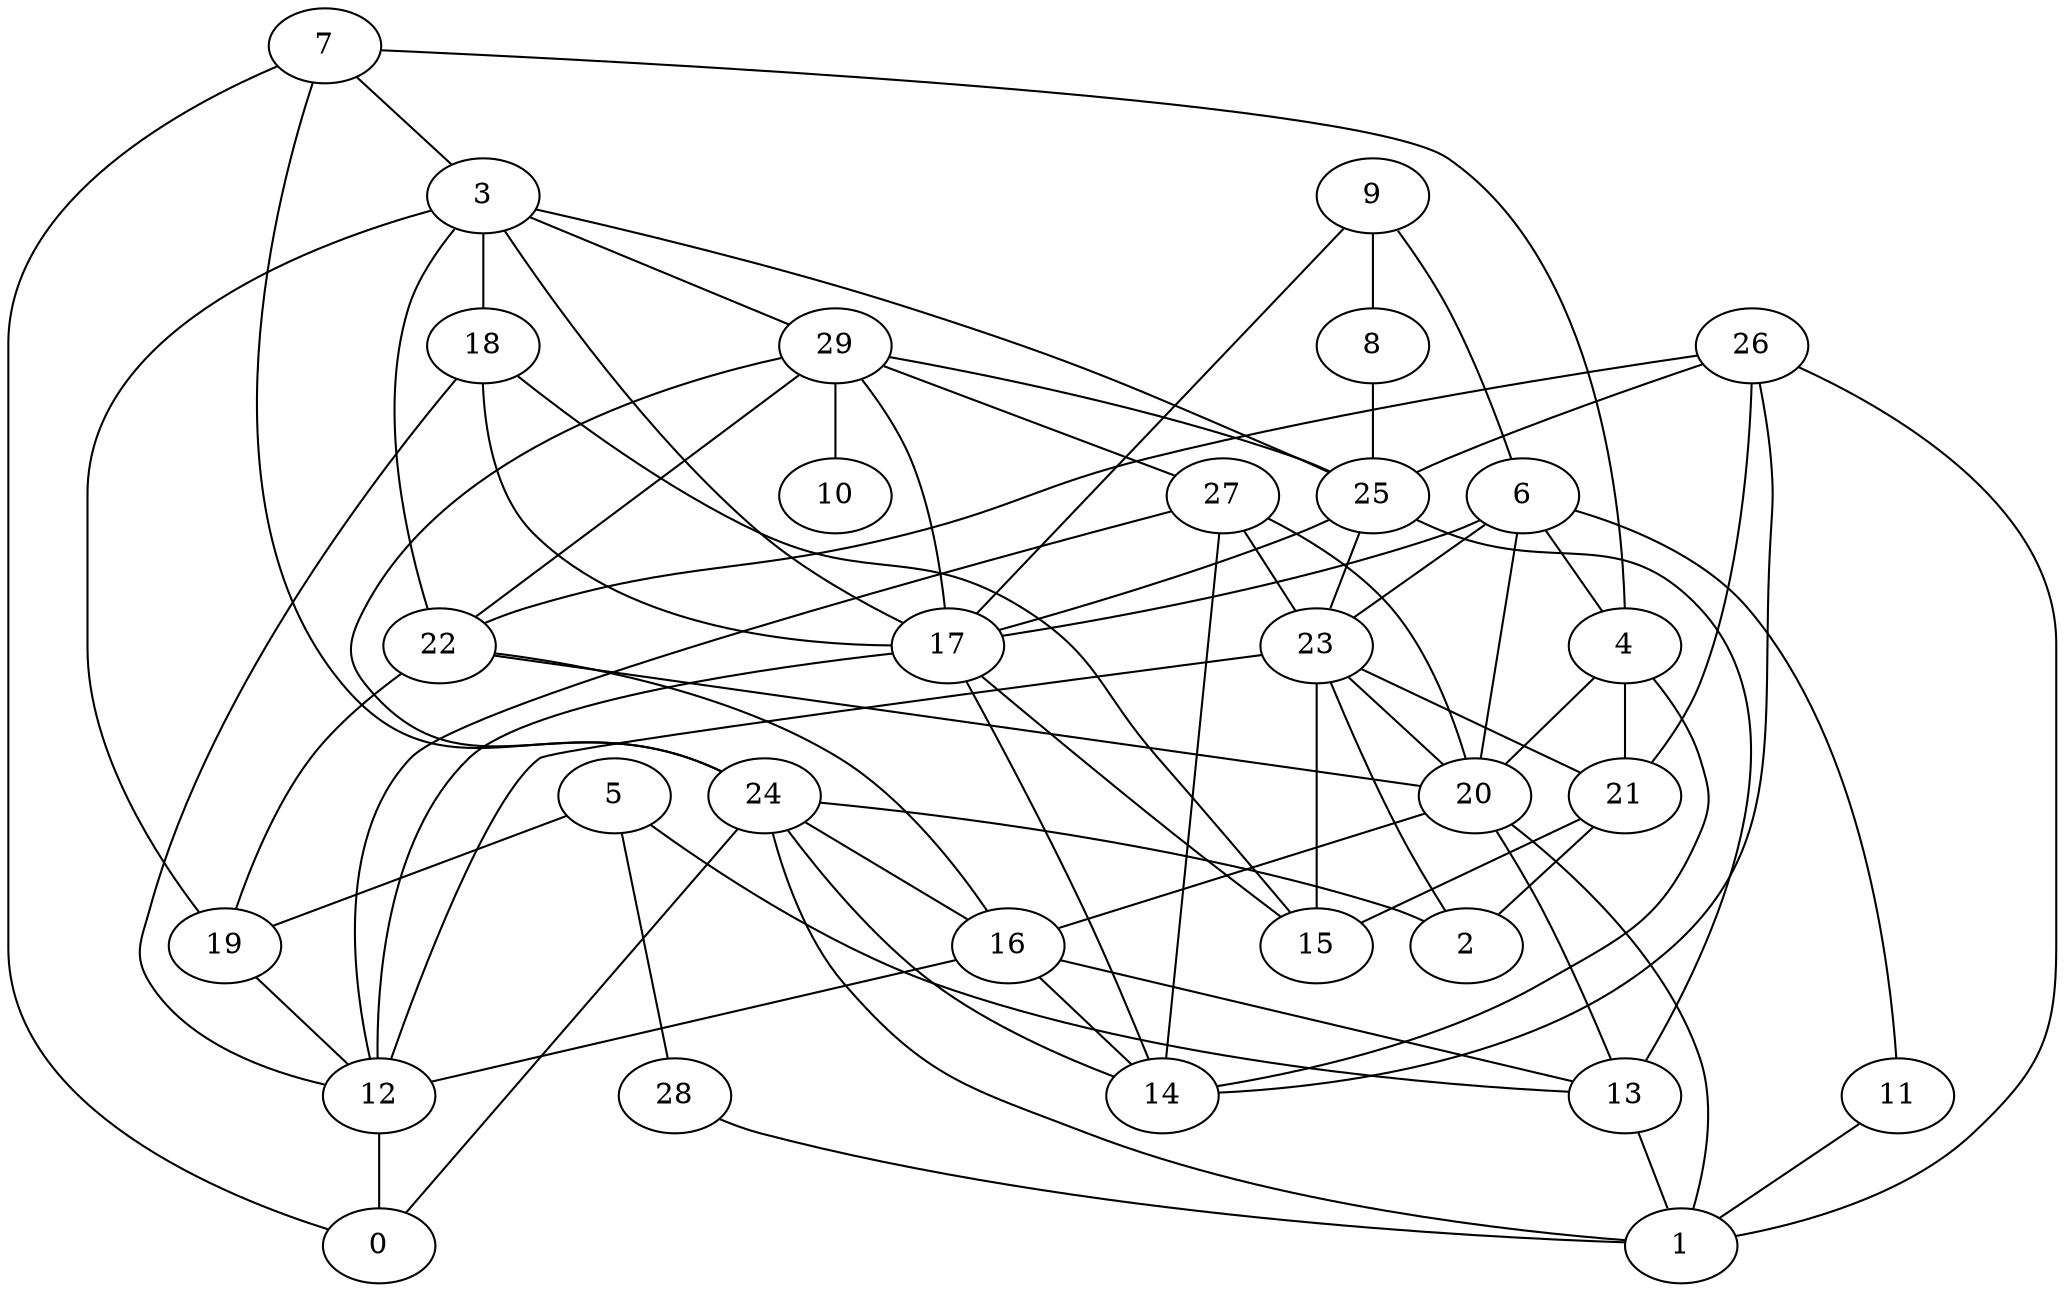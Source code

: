 digraph GG_graph {

subgraph G_graph {
edge [color = black]
"18" -> "15" [dir = none]
"18" -> "17" [dir = none]
"11" -> "1" [dir = none]
"9" -> "8" [dir = none]
"9" -> "17" [dir = none]
"29" -> "10" [dir = none]
"29" -> "22" [dir = none]
"29" -> "24" [dir = none]
"17" -> "12" [dir = none]
"17" -> "14" [dir = none]
"28" -> "1" [dir = none]
"24" -> "1" [dir = none]
"24" -> "0" [dir = none]
"24" -> "14" [dir = none]
"23" -> "2" [dir = none]
"23" -> "12" [dir = none]
"21" -> "15" [dir = none]
"26" -> "14" [dir = none]
"16" -> "13" [dir = none]
"16" -> "12" [dir = none]
"6" -> "20" [dir = none]
"6" -> "23" [dir = none]
"3" -> "25" [dir = none]
"3" -> "19" [dir = none]
"3" -> "18" [dir = none]
"27" -> "12" [dir = none]
"7" -> "4" [dir = none]
"7" -> "24" [dir = none]
"5" -> "28" [dir = none]
"4" -> "20" [dir = none]
"3" -> "22" [dir = none]
"27" -> "20" [dir = none]
"27" -> "23" [dir = none]
"24" -> "16" [dir = none]
"22" -> "16" [dir = none]
"22" -> "19" [dir = none]
"5" -> "13" [dir = none]
"26" -> "25" [dir = none]
"16" -> "14" [dir = none]
"22" -> "20" [dir = none]
"26" -> "21" [dir = none]
"23" -> "21" [dir = none]
"29" -> "27" [dir = none]
"21" -> "2" [dir = none]
"13" -> "1" [dir = none]
"27" -> "14" [dir = none]
"5" -> "19" [dir = none]
"24" -> "2" [dir = none]
"9" -> "6" [dir = none]
"23" -> "20" [dir = none]
"29" -> "17" [dir = none]
"25" -> "17" [dir = none]
"20" -> "16" [dir = none]
"7" -> "0" [dir = none]
"20" -> "1" [dir = none]
"17" -> "15" [dir = none]
"26" -> "1" [dir = none]
"12" -> "0" [dir = none]
"6" -> "4" [dir = none]
"26" -> "22" [dir = none]
"3" -> "17" [dir = none]
"6" -> "17" [dir = none]
"3" -> "29" [dir = none]
"20" -> "13" [dir = none]
"7" -> "3" [dir = none]
"29" -> "25" [dir = none]
"25" -> "23" [dir = none]
"4" -> "14" [dir = none]
"25" -> "13" [dir = none]
"23" -> "15" [dir = none]
"19" -> "12" [dir = none]
"6" -> "11" [dir = none]
"8" -> "25" [dir = none]
"18" -> "12" [dir = none]
"4" -> "21" [dir = none]
}

}
